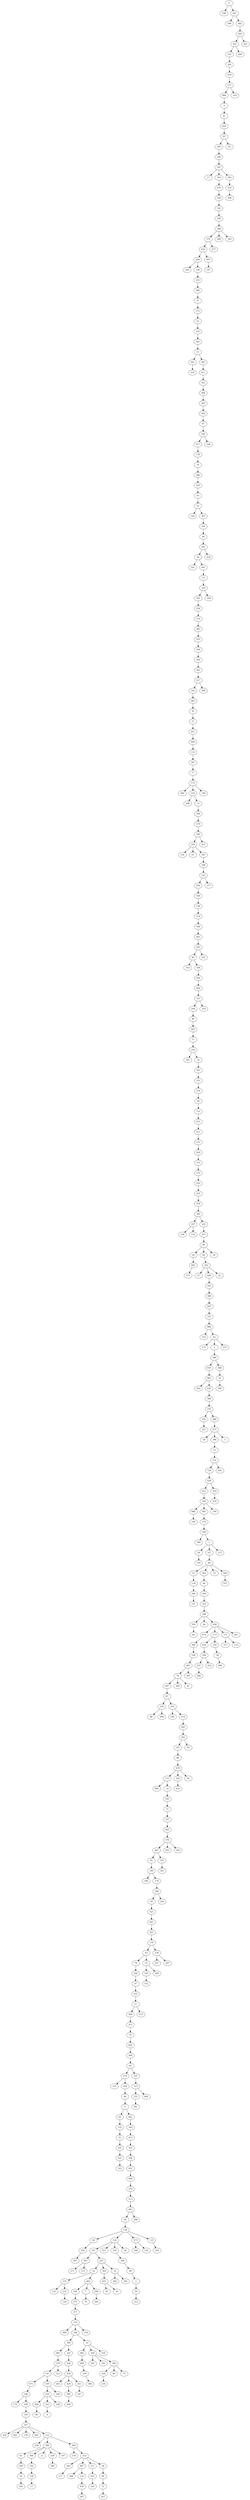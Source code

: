 digraph {
	0 [label=0]
	108 [label=108]
	301 [label=301]
	399 [label=399]
	482 [label=482]
	243 [label=243]
	341 [label=341]
	310 [label=310]
	265 [label=265]
	479 [label=479]
	137 [label=137]
	480 [label=480]
	4 [label=4]
	41 [label=41]
	459 [label=459]
	357 [label=357]
	395 [label=395]
	166 [label=166]
	347 [label=347]
	17 [label=17]
	354 [label=354]
	470 [label=470]
	104 [label=104]
	332 [label=332]
	189 [label=189]
	348 [label=348]
	379 [label=379]
	416 [label=416]
	404 [label=404]
	326 [label=326]
	128 [label=128]
	253 [label=253]
	280 [label=280]
	37 [label=37]
	272 [label=272]
	51 [label=51]
	210 [label=210]
	263 [label=263]
	33 [label=33]
	381 [label=381]
	319 [label=319]
	285 [label=285]
	411 [label=411]
	322 [label=322]
	208 [label=208]
	383 [label=383]
	309 [label=309]
	97 [label=97]
	149 [label=149]
	417 [label=417]
	178 [label=178]
	19 [label=19]
	306 [label=306]
	229 [label=229]
	43 [label=43]
	52 [label=52]
	144 [label=144]
	367 [label=367]
	239 [label=239]
	46 [label=46]
	245 [label=245]
	56 [label=56]
	161 [label=161]
	491 [label=491]
	111 [label=111]
	219 [label=219]
	305 [label=305]
	258 [label=258]
	374 [label=374]
	385 [label=385]
	325 [label=325]
	184 [label=184]
	109 [label=109]
	363 [label=363]
	217 [label=217]
	343 [label=343]
	483 [label=483]
	30 [label=30]
	27 [label=27]
	451 [label=451]
	460 [label=460]
	132 [label=132]
	391 [label=391]
	77 [label=77]
	172 [label=172]
	346 [label=346]
	314 [label=314]
	298 [label=298]
	12 [label=12]
	284 [label=284]
	279 [label=279]
	160 [label=160]
	100 [label=100]
	134 [label=134]
	67 [label=67]
	203 [label=203]
	248 [label=248]
	142 [label=142]
	256 [label=256]
	356 [label=356]
	138 [label=138]
	116 [label=116]
	168 [label=168]
	403 [label=403]
	205 [label=205]
	96 [label=96]
	163 [label=163]
	304 [label=304]
	454 [label=454]
	400 [label=400]
	123 [label=123]
	244 [label=244]
	99 [label=99]
	465 [label=465]
	73 [label=73]
	224 [label=224]
	397 [label=397]
	34 [label=34]
	342 [label=342]
	331 [label=331]
	278 [label=278]
	60 [label=60]
	131 [label=131]
	472 [label=472]
	211 [label=211]
	231 [label=231]
	429 [label=429]
	372 [label=372]
	110 [label=110]
	222 [label=222]
	216 [label=216]
	359 [label=359]
	393 [label=393]
	187 [label=187]
	158 [label=158]
	114 [label=114]
	225 [label=225]
	415 [label=415]
	90 [label=90]
	29 [label=29]
	405 [label=405]
	373 [label=373]
	49 [label=49]
	452 [label=452]
	57 [label=57]
	406 [label=406]
	241 [label=241]
	388 [label=388]
	445 [label=445]
	351 [label=351]
	466 [label=466]
	315 [label=315]
	42 [label=42]
	175 [label=175]
	3 [label=3]
	246 [label=246]
	450 [label=450]
	481 [label=481]
	242 [label=242]
	420 [label=420]
	386 [label=386]
	252 [label=252]
	195 [label=195]
	321 [label=321]
	489 [label=489]
	475 [label=475]
	58 [label=58]
	396 [label=396]
	15 [label=15]
	121 [label=121]
	156 [label=156]
	430 [label=430]
	412 [label=412]
	336 [label=336]
	488 [label=488]
	338 [label=338]
	487 [label=487]
	179 [label=179]
	190 [label=190]
	380 [label=380]
	1 [label=1]
	28 [label=28]
	335 [label=335]
	327 [label=327]
	68 [label=68]
	31 [label=31]
	139 [label=139]
	206 [label=206]
	151 [label=151]
	362 [label=362]
	69 [label=69]
	299 [label=299]
	353 [label=353]
	290 [label=290]
	350 [label=350]
	80 [label=80]
	40 [label=40]
	456 [label=456]
	474 [label=474]
	300 [label=300]
	194 [label=194]
	463 [label=463]
	74 [label=74]
	287 [label=287]
	87 [label=87]
	334 [label=334]
	88 [label=88]
	498 [label=498]
	414 [label=414]
	140 [label=140]
	214 [label=214]
	283 [label=283]
	302 [label=302]
	157 [label=157]
	86 [label=86]
	478 [label=478]
	115 [label=115]
	485 [label=485]
	14 [label=14]
	183 [label=183]
	72 [label=72]
	337 [label=337]
	493 [label=493]
	376 [label=376]
	467 [label=467]
	95 [label=95]
	180 [label=180]
	196 [label=196]
	170 [label=170]
	394 [label=394]
	20 [label=20]
	421 [label=421]
	441 [label=441]
	262 [label=262]
	130 [label=130]
	92 [label=92]
	78 [label=78]
	294 [label=294]
	47 [label=47]
	455 [label=455]
	11 [label=11]
	308 [label=308]
	313 [label=313]
	70 [label=70]
	444 [label=444]
	349 [label=349]
	62 [label=62]
	270 [label=270]
	118 [label=118]
	259 [label=259]
	66 [label=66]
	71 [label=71]
	45 [label=45]
	155 [label=155]
	32 [label=32]
	435 [label=435]
	221 [label=221]
	223 [label=223]
	462 [label=462]
	185 [label=185]
	413 [label=413]
	162 [label=162]
	198 [label=198]
	422 [label=422]
	496 [label=496]
	274 [label=274]
	113 [label=113]
	443 [label=443]
	64 [label=64]
	136 [label=136]
	44 [label=44]
	164 [label=164]
	297 [label=297]
	124 [label=124]
	191 [label=191]
	447 [label=447]
	271 [label=271]
	273 [label=273]
	247 [label=247]
	10 [label=10]
	233 [label=233]
	135 [label=135]
	235 [label=235]
	129 [label=129]
	402 [label=402]
	358 [label=358]
	275 [label=275]
	317 [label=317]
	119 [label=119]
	446 [label=446]
	186 [label=186]
	390 [label=390]
	495 [label=495]
	378 [label=378]
	141 [label=141]
	471 [label=471]
	146 [label=146]
	174 [label=174]
	188 [label=188]
	120 [label=120]
	227 [label=227]
	424 [label=424]
	442 [label=442]
	176 [label=176]
	461 [label=461]
	112 [label=112]
	438 [label=438]
	289 [label=289]
	81 [label=81]
	204 [label=204]
	54 [label=54]
	345 [label=345]
	360 [label=360]
	352 [label=352]
	126 [label=126]
	13 [label=13]
	21 [label=21]
	249 [label=249]
	369 [label=369]
	167 [label=167]
	440 [label=440]
	154 [label=154]
	232 [label=232]
	292 [label=292]
	117 [label=117]
	407 [label=407]
	368 [label=368]
	122 [label=122]
	439 [label=439]
	387 [label=387]
	371 [label=371]
	425 [label=425]
	103 [label=103]
	48 [label=48]
	84 [label=84]
	35 [label=35]
	427 [label=427]
	159 [label=159]
	226 [label=226]
	426 [label=426]
	181 [label=181]
	165 [label=165]
	8 [label=8]
	148 [label=148]
	228 [label=228]
	153 [label=153]
	102 [label=102]
	328 [label=328]
	458 [label=458]
	202 [label=202]
	428 [label=428]
	364 [label=364]
	448 [label=448]
	251 [label=251]
	147 [label=147]
	25 [label=25]
	492 [label=492]
	499 [label=499]
	230 [label=230]
	384 [label=384]
	344 [label=344]
	291 [label=291]
	193 [label=193]
	340 [label=340]
	324 [label=324]
	234 [label=234]
	89 [label=89]
	75 [label=75]
	318 [label=318]
	316 [label=316]
	7 [label=7]
	76 [label=76]
	296 [label=296]
	266 [label=266]
	392 [label=392]
	433 [label=433]
	91 [label=91]
	93 [label=93]
	16 [label=16]
	264 [label=264]
	365 [label=365]
	323 [label=323]
	254 [label=254]
	366 [label=366]
	98 [label=98]
	2 [label=2]
	26 [label=26]
	212 [label=212]
	36 [label=36]
	473 [label=473]
	240 [label=240]
	150 [label=150]
	125 [label=125]
	329 [label=329]
	288 [label=288]
	237 [label=237]
	213 [label=213]
	255 [label=255]
	281 [label=281]
	464 [label=464]
	215 [label=215]
	23 [label=23]
	330 [label=330]
	152 [label=152]
	469 [label=469]
	238 [label=238]
	457 [label=457]
	207 [label=207]
	320 [label=320]
	370 [label=370]
	201 [label=201]
	453 [label=453]
	192 [label=192]
	220 [label=220]
	410 [label=410]
	82 [label=82]
	65 [label=65]
	209 [label=209]
	61 [label=61]
	293 [label=293]
	173 [label=173]
	436 [label=436]
	169 [label=169]
	437 [label=437]
	286 [label=286]
	432 [label=432]
	105 [label=105]
	59 [label=59]
	486 [label=486]
	171 [label=171]
	377 [label=377]
	133 [label=133]
	267 [label=267]
	53 [label=53]
	269 [label=269]
	107 [label=107]
	127 [label=127]
	106 [label=106]
	418 [label=418]
	476 [label=476]
	401 [label=401]
	5 [label=5]
	484 [label=484]
	55 [label=55]
	449 [label=449]
	257 [label=257]
	22 [label=22]
	18 [label=18]
	218 [label=218]
	355 [label=355]
	277 [label=277]
	431 [label=431]
	199 [label=199]
	408 [label=408]
	200 [label=200]
	434 [label=434]
	268 [label=268]
	497 [label=497]
	197 [label=197]
	477 [label=477]
	389 [label=389]
	303 [label=303]
	382 [label=382]
	333 [label=333]
	490 [label=490]
	83 [label=83]
	143 [label=143]
	409 [label=409]
	261 [label=261]
	0 -> 108
	0 -> 301
	301 -> 399
	301 -> 482
	482 -> 243
	243 -> 341
	341 -> 310
	310 -> 265
	265 -> 479
	479 -> 137
	137 -> 480
	480 -> 4
	4 -> 41
	41 -> 459
	459 -> 357
	357 -> 395
	395 -> 166
	166 -> 347
	347 -> 17
	347 -> 354
	354 -> 470
	470 -> 104
	104 -> 332
	332 -> 189
	189 -> 348
	348 -> 379
	379 -> 416
	416 -> 404
	404 -> 326
	404 -> 128
	128 -> 253
	253 -> 280
	280 -> 37
	37 -> 272
	272 -> 51
	51 -> 210
	210 -> 263
	263 -> 33
	33 -> 381
	381 -> 319
	33 -> 285
	285 -> 411
	411 -> 322
	322 -> 208
	208 -> 383
	383 -> 309
	309 -> 97
	97 -> 149
	149 -> 417
	417 -> 178
	178 -> 19
	19 -> 306
	306 -> 229
	229 -> 43
	43 -> 52
	52 -> 144
	52 -> 367
	367 -> 239
	239 -> 46
	46 -> 245
	245 -> 56
	56 -> 161
	56 -> 491
	491 -> 111
	111 -> 219
	219 -> 305
	305 -> 258
	258 -> 374
	374 -> 385
	385 -> 325
	325 -> 184
	184 -> 109
	109 -> 363
	363 -> 217
	217 -> 343
	343 -> 483
	483 -> 30
	30 -> 27
	27 -> 451
	451 -> 460
	460 -> 132
	132 -> 391
	391 -> 77
	77 -> 172
	172 -> 346
	172 -> 314
	314 -> 298
	314 -> 12
	12 -> 284
	284 -> 279
	279 -> 160
	160 -> 100
	100 -> 134
	100 -> 67
	100 -> 203
	203 -> 248
	248 -> 142
	142 -> 256
	256 -> 356
	356 -> 138
	138 -> 116
	116 -> 168
	168 -> 403
	403 -> 205
	205 -> 96
	96 -> 163
	96 -> 304
	304 -> 454
	454 -> 400
	400 -> 123
	123 -> 244
	244 -> 99
	99 -> 465
	465 -> 73
	73 -> 224
	224 -> 397
	224 -> 34
	34 -> 342
	342 -> 331
	331 -> 278
	278 -> 60
	60 -> 131
	131 -> 472
	472 -> 211
	211 -> 231
	231 -> 429
	429 -> 372
	372 -> 110
	110 -> 222
	222 -> 216
	216 -> 359
	359 -> 393
	393 -> 187
	187 -> 158
	187 -> 114
	393 -> 225
	225 -> 415
	415 -> 90
	90 -> 29
	29 -> 405
	405 -> 373
	90 -> 49
	49 -> 452
	452 -> 57
	452 -> 406
	406 -> 241
	241 -> 388
	388 -> 445
	445 -> 351
	351 -> 466
	466 -> 315
	466 -> 42
	42 -> 175
	42 -> 3
	3 -> 246
	246 -> 450
	450 -> 481
	481 -> 242
	481 -> 420
	420 -> 386
	386 -> 252
	252 -> 195
	195 -> 321
	252 -> 489
	489 -> 475
	475 -> 58
	475 -> 396
	396 -> 15
	15 -> 121
	121 -> 156
	156 -> 430
	430 -> 412
	412 -> 336
	336 -> 488
	488 -> 338
	336 -> 487
	487 -> 179
	179 -> 190
	190 -> 380
	190 -> 1
	1 -> 28
	28 -> 335
	1 -> 327
	327 -> 68
	68 -> 31
	31 -> 139
	139 -> 206
	206 -> 151
	68 -> 362
	362 -> 69
	69 -> 299
	299 -> 353
	353 -> 290
	290 -> 350
	350 -> 80
	290 -> 40
	290 -> 456
	456 -> 474
	474 -> 300
	300 -> 194
	194 -> 463
	463 -> 74
	74 -> 287
	287 -> 87
	87 -> 334
	334 -> 88
	334 -> 498
	87 -> 414
	414 -> 140
	414 -> 214
	214 -> 283
	283 -> 302
	302 -> 157
	157 -> 86
	86 -> 478
	478 -> 115
	115 -> 485
	115 -> 14
	14 -> 183
	183 -> 72
	72 -> 337
	337 -> 493
	493 -> 376
	376 -> 467
	467 -> 95
	95 -> 180
	180 -> 196
	180 -> 170
	170 -> 394
	394 -> 20
	20 -> 421
	421 -> 441
	441 -> 262
	262 -> 130
	130 -> 92
	92 -> 78
	78 -> 294
	294 -> 47
	47 -> 455
	455 -> 11
	11 -> 308
	308 -> 313
	313 -> 70
	70 -> 444
	444 -> 349
	349 -> 62
	62 -> 270
	270 -> 118
	270 -> 259
	259 -> 66
	66 -> 71
	71 -> 45
	45 -> 155
	155 -> 32
	32 -> 435
	435 -> 221
	221 -> 223
	71 -> 462
	462 -> 185
	185 -> 413
	413 -> 162
	162 -> 198
	198 -> 422
	422 -> 496
	496 -> 274
	274 -> 113
	113 -> 443
	443 -> 64
	64 -> 136
	136 -> 44
	44 -> 164
	164 -> 297
	136 -> 124
	124 -> 191
	191 -> 447
	447 -> 271
	447 -> 273
	191 -> 247
	247 -> 10
	10 -> 233
	233 -> 135
	233 -> 235
	235 -> 129
	10 -> 402
	402 -> 358
	358 -> 275
	275 -> 317
	317 -> 119
	119 -> 446
	119 -> 186
	186 -> 390
	390 -> 495
	495 -> 378
	378 -> 141
	141 -> 471
	471 -> 146
	146 -> 174
	146 -> 188
	188 -> 120
	120 -> 227
	227 -> 424
	227 -> 442
	227 -> 176
	227 -> 461
	227 -> 112
	112 -> 438
	112 -> 289
	289 -> 81
	81 -> 204
	204 -> 54
	54 -> 345
	289 -> 360
	360 -> 352
	352 -> 126
	126 -> 13
	289 -> 21
	289 -> 249
	249 -> 369
	289 -> 167
	112 -> 440
	440 -> 154
	440 -> 232
	232 -> 292
	292 -> 117
	232 -> 407
	407 -> 368
	407 -> 122
	122 -> 439
	439 -> 387
	232 -> 371
	371 -> 425
	425 -> 103
	232 -> 48
	48 -> 84
	84 -> 35
	35 -> 427
	141 -> 159
	159 -> 226
	226 -> 426
	426 -> 181
	226 -> 165
	165 -> 8
	226 -> 148
	159 -> 228
	378 -> 153
	390 -> 102
	102 -> 328
	328 -> 458
	458 -> 202
	458 -> 428
	428 -> 364
	364 -> 448
	458 -> 251
	251 -> 147
	186 -> 25
	25 -> 492
	492 -> 499
	499 -> 230
	230 -> 384
	25 -> 344
	344 -> 291
	344 -> 193
	344 -> 340
	340 -> 324
	324 -> 234
	340 -> 89
	340 -> 75
	25 -> 318
	119 -> 316
	402 -> 7
	7 -> 76
	402 -> 296
	296 -> 266
	247 -> 392
	392 -> 433
	433 -> 91
	433 -> 93
	247 -> 16
	16 -> 264
	16 -> 365
	124 -> 323
	124 -> 254
	254 -> 366
	366 -> 98
	98 -> 2
	2 -> 26
	26 -> 212
	124 -> 36
	136 -> 473
	473 -> 240
	473 -> 150
	136 -> 125
	125 -> 329
	443 -> 288
	62 -> 237
	237 -> 213
	213 -> 255
	255 -> 281
	213 -> 464
	11 -> 215
	92 -> 23
	23 -> 330
	330 -> 152
	23 -> 469
	130 -> 238
	238 -> 457
	238 -> 207
	394 -> 320
	467 -> 370
	370 -> 201
	376 -> 453
	376 -> 192
	478 -> 220
	220 -> 410
	478 -> 82
	302 -> 65
	74 -> 209
	74 -> 61
	463 -> 293
	456 -> 173
	173 -> 436
	436 -> 169
	169 -> 437
	437 -> 286
	169 -> 432
	173 -> 105
	105 -> 59
	59 -> 486
	456 -> 171
	171 -> 377
	171 -> 133
	456 -> 267
	68 -> 53
	68 -> 269
	269 -> 107
	1 -> 127
	336 -> 106
	430 -> 418
	418 -> 476
	121 -> 401
	475 -> 5
	246 -> 484
	484 -> 55
	55 -> 449
	42 -> 257
	452 -> 22
	90 -> 18
	123 -> 218
	205 -> 355
	142 -> 277
	160 -> 431
	172 -> 199
	217 -> 408
	219 -> 200
	245 -> 434
	149 -> 268
	416 -> 497
	497 -> 197
	379 -> 477
	348 -> 389
	348 -> 303
	347 -> 382
	382 -> 333
	333 -> 490
	357 -> 83
	137 -> 143
	341 -> 409
	243 -> 261
}
